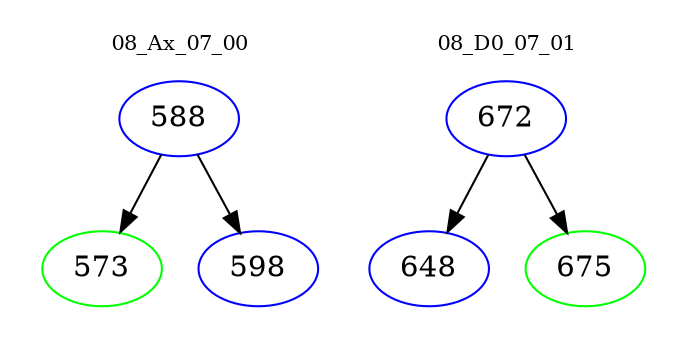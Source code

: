 digraph{
subgraph cluster_0 {
color = white
label = "08_Ax_07_00";
fontsize=10;
T0_588 [label="588", color="blue"]
T0_588 -> T0_573 [color="black"]
T0_573 [label="573", color="green"]
T0_588 -> T0_598 [color="black"]
T0_598 [label="598", color="blue"]
}
subgraph cluster_1 {
color = white
label = "08_D0_07_01";
fontsize=10;
T1_672 [label="672", color="blue"]
T1_672 -> T1_648 [color="black"]
T1_648 [label="648", color="blue"]
T1_672 -> T1_675 [color="black"]
T1_675 [label="675", color="green"]
}
}
